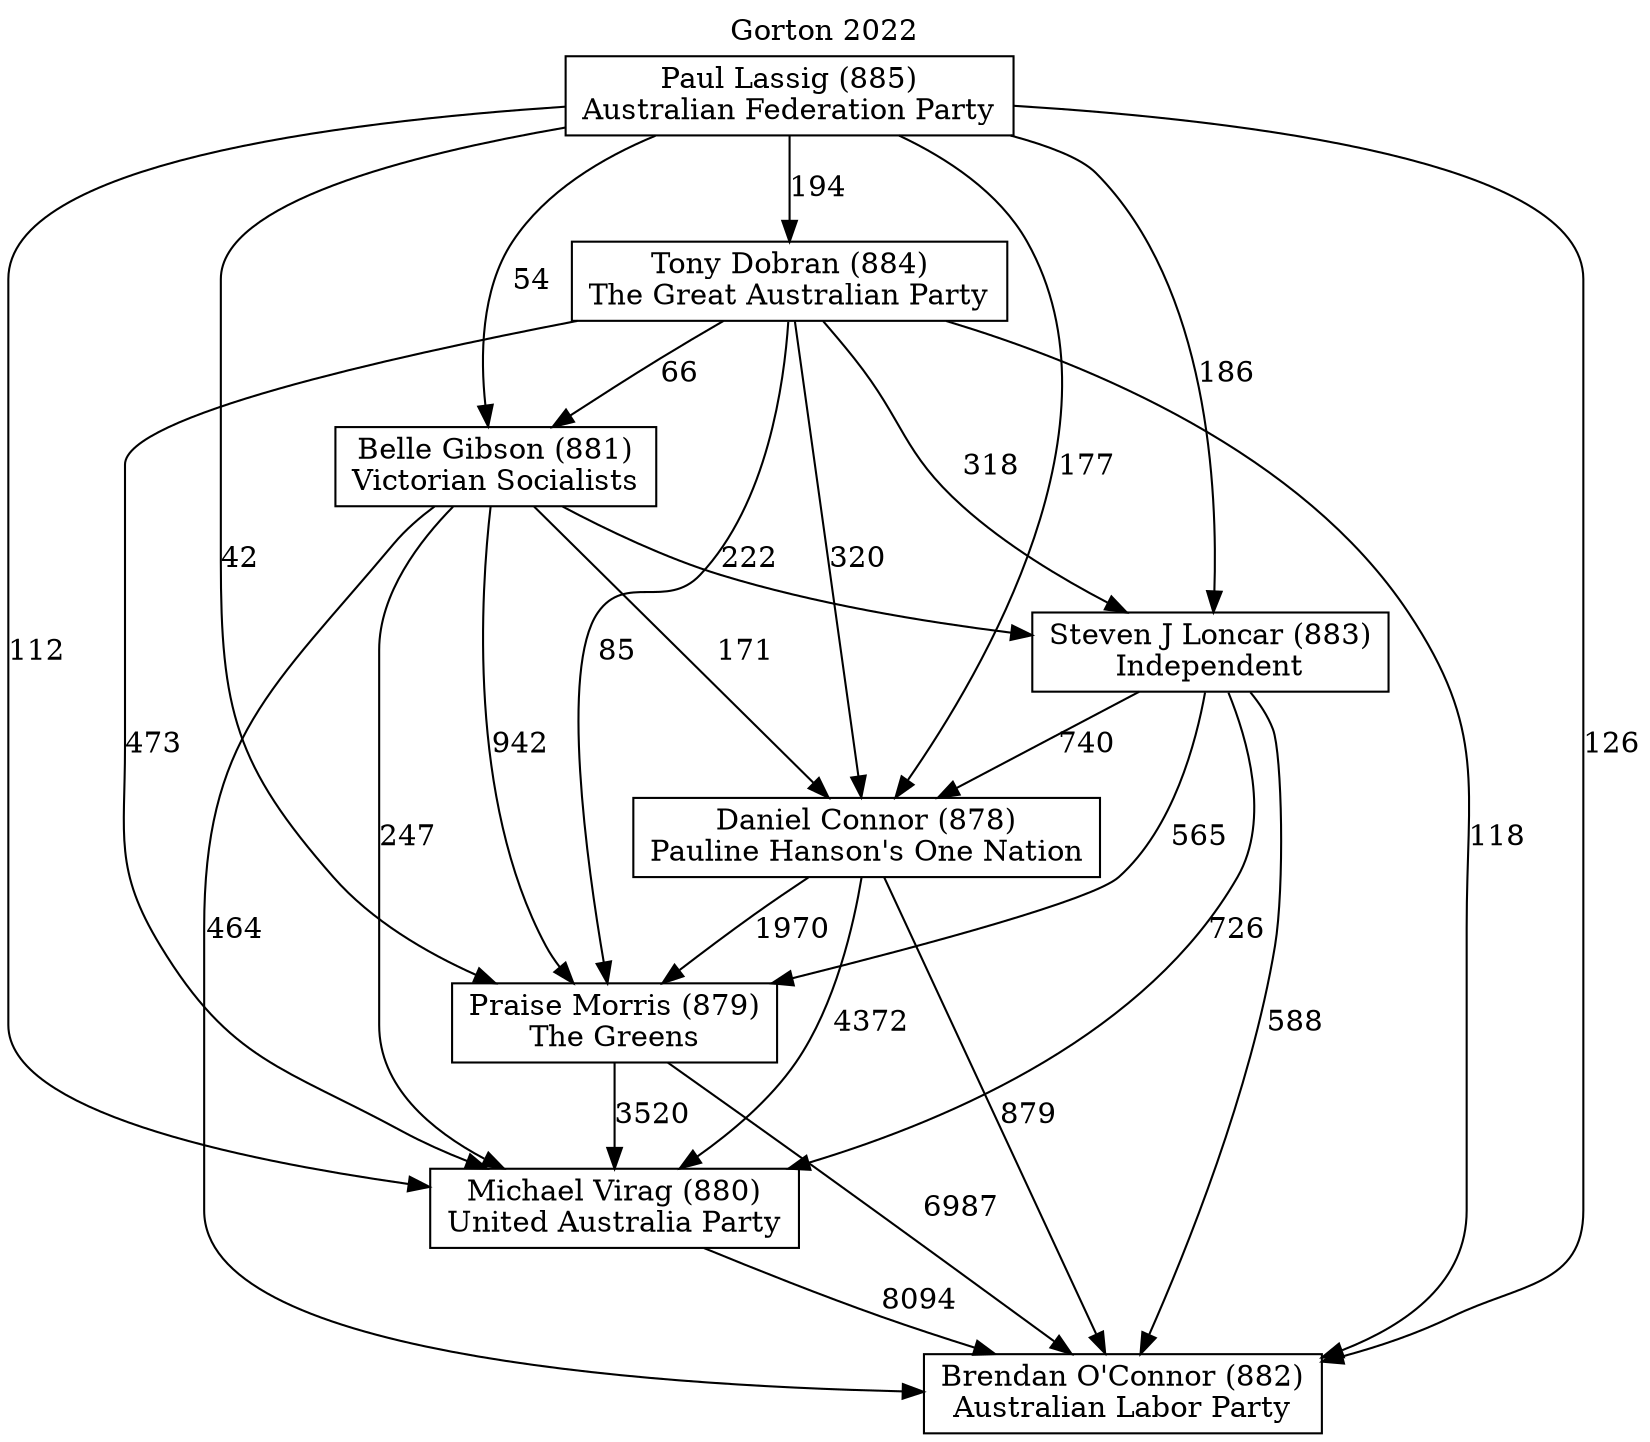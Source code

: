 // House preference flow
digraph "Brendan O'Connor (882)_Gorton_2022" {
	graph [label="Gorton 2022" labelloc=t mclimit=10]
	node [shape=box]
	"Belle Gibson (881)" [label="Belle Gibson (881)
Victorian Socialists"]
	"Brendan O'Connor (882)" [label="Brendan O'Connor (882)
Australian Labor Party"]
	"Daniel Connor (878)" [label="Daniel Connor (878)
Pauline Hanson's One Nation"]
	"Steven J Loncar (883)" [label="Steven J Loncar (883)
Independent"]
	"Paul Lassig (885)" [label="Paul Lassig (885)
Australian Federation Party"]
	"Praise Morris (879)" [label="Praise Morris (879)
The Greens"]
	"Michael Virag (880)" [label="Michael Virag (880)
United Australia Party"]
	"Tony Dobran (884)" [label="Tony Dobran (884)
The Great Australian Party"]
	"Belle Gibson (881)" -> "Steven J Loncar (883)" [label=222]
	"Tony Dobran (884)" -> "Belle Gibson (881)" [label=66]
	"Paul Lassig (885)" -> "Belle Gibson (881)" [label=54]
	"Praise Morris (879)" -> "Brendan O'Connor (882)" [label=6987]
	"Paul Lassig (885)" -> "Brendan O'Connor (882)" [label=126]
	"Daniel Connor (878)" -> "Brendan O'Connor (882)" [label=879]
	"Paul Lassig (885)" -> "Tony Dobran (884)" [label=194]
	"Belle Gibson (881)" -> "Daniel Connor (878)" [label=171]
	"Belle Gibson (881)" -> "Brendan O'Connor (882)" [label=464]
	"Tony Dobran (884)" -> "Steven J Loncar (883)" [label=318]
	"Steven J Loncar (883)" -> "Praise Morris (879)" [label=565]
	"Paul Lassig (885)" -> "Daniel Connor (878)" [label=177]
	"Tony Dobran (884)" -> "Praise Morris (879)" [label=85]
	"Tony Dobran (884)" -> "Brendan O'Connor (882)" [label=118]
	"Belle Gibson (881)" -> "Praise Morris (879)" [label=942]
	"Tony Dobran (884)" -> "Michael Virag (880)" [label=473]
	"Praise Morris (879)" -> "Michael Virag (880)" [label=3520]
	"Daniel Connor (878)" -> "Praise Morris (879)" [label=1970]
	"Daniel Connor (878)" -> "Michael Virag (880)" [label=4372]
	"Steven J Loncar (883)" -> "Daniel Connor (878)" [label=740]
	"Paul Lassig (885)" -> "Steven J Loncar (883)" [label=186]
	"Paul Lassig (885)" -> "Michael Virag (880)" [label=112]
	"Paul Lassig (885)" -> "Praise Morris (879)" [label=42]
	"Belle Gibson (881)" -> "Michael Virag (880)" [label=247]
	"Tony Dobran (884)" -> "Daniel Connor (878)" [label=320]
	"Michael Virag (880)" -> "Brendan O'Connor (882)" [label=8094]
	"Steven J Loncar (883)" -> "Brendan O'Connor (882)" [label=588]
	"Steven J Loncar (883)" -> "Michael Virag (880)" [label=726]
}
